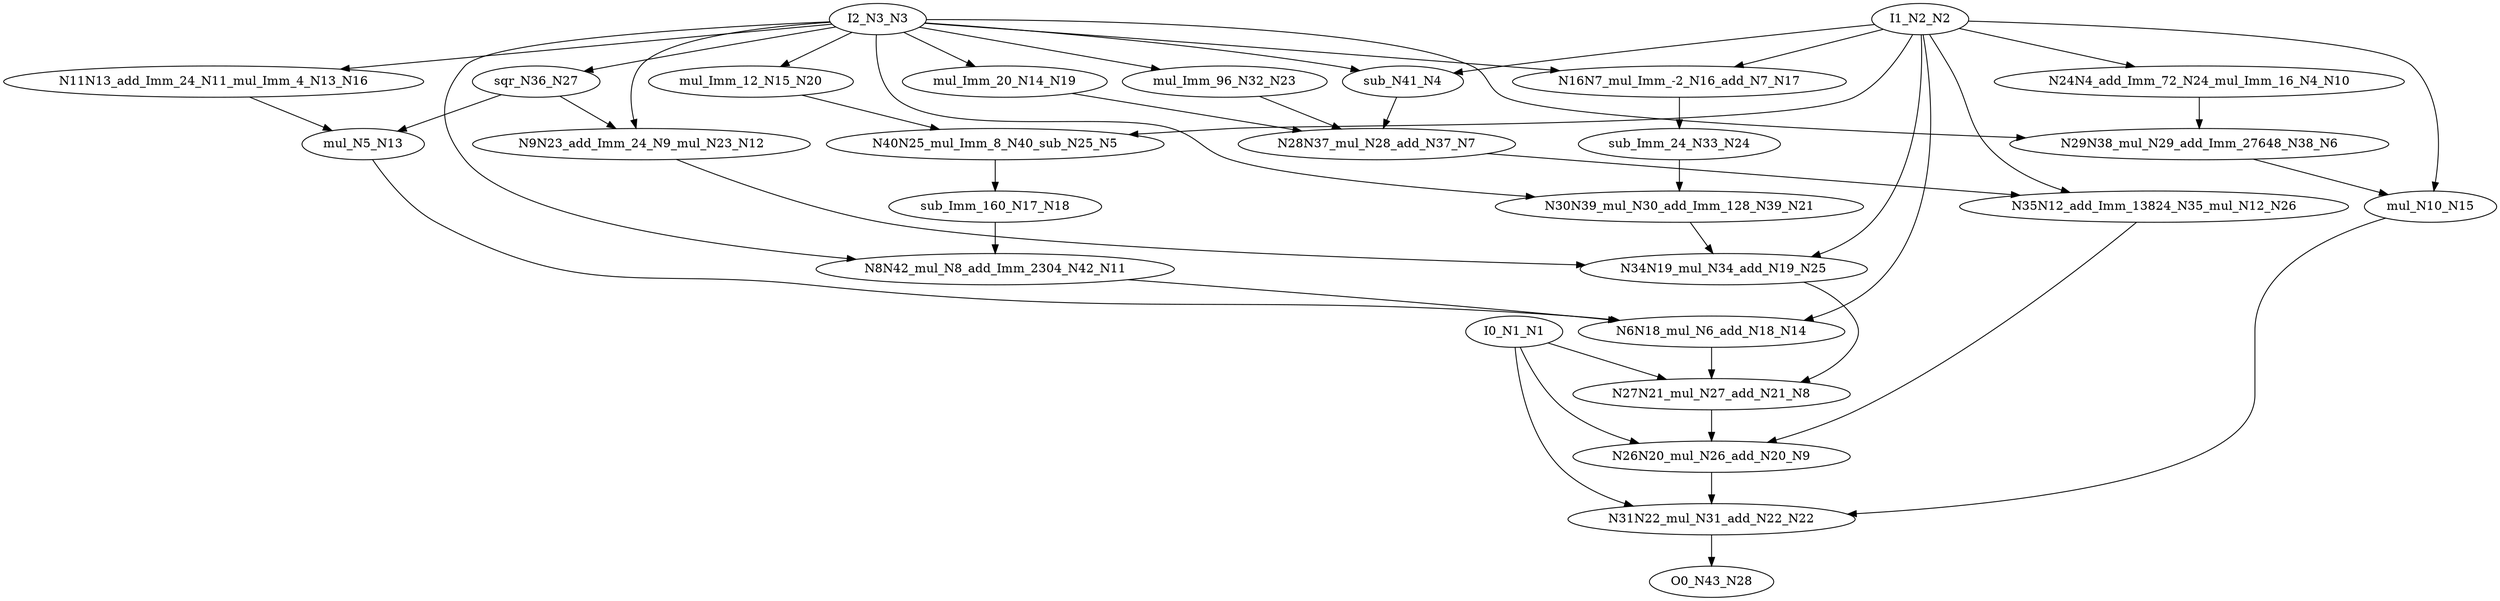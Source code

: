 digraph graphname {
N28 [color="black", label="O0_N43_N28"];
N23 [color="black", label="mul_Imm_96_N32_N23"];
N22 [color="black", label="N31N22_mul_N31_add_N22_N22"];
N21 [color="black", label="N30N39_mul_N30_add_Imm_128_N39_N21"];
N20 [color="black", label="mul_Imm_12_N15_N20"];
N27 [color="black", label="sqr_N36_N27"];
N26 [color="black", label="N35N12_add_Imm_13824_N35_mul_N12_N26"];
N25 [color="black", label="N34N19_mul_N34_add_N19_N25"];
N24 [color="black", label="sub_Imm_24_N33_N24"];
N8 [color="black", label="N27N21_mul_N27_add_N21_N8"];
N9 [color="black", label="N26N20_mul_N26_add_N20_N9"];
N1 [color="black", label="I0_N1_N1"];
N2 [color="black", label="I1_N2_N2"];
N3 [color="black", label="I2_N3_N3"];
N4 [color="black", label="sub_N41_N4"];
N5 [color="black", label="N40N25_mul_Imm_8_N40_sub_N25_N5"];
N6 [color="black", label="N29N38_mul_N29_add_Imm_27648_N38_N6"];
N7 [color="black", label="N28N37_mul_N28_add_N37_N7"];
N12 [color="black", label="N9N23_add_Imm_24_N9_mul_N23_N12"];
N13 [color="black", label="mul_N5_N13"];
N10 [color="black", label="N24N4_add_Imm_72_N24_mul_Imm_16_N4_N10"];
N11 [color="black", label="N8N42_mul_N8_add_Imm_2304_N42_N11"];
N16 [color="black", label="N11N13_add_Imm_24_N11_mul_Imm_4_N13_N16"];
N17 [color="black", label="N16N7_mul_Imm_-2_N16_add_N7_N17"];
N14 [color="black", label="N6N18_mul_N6_add_N18_N14"];
N15 [color="black", label="mul_N10_N15"];
N18 [color="black", label="sub_Imm_160_N17_N18"];
N19 [color="black", label="mul_Imm_20_N14_N19"];
N23 -> N7;
N22 -> N28;
N21 -> N25;
N20 -> N5;
N27 -> N13;
N27 -> N12;
N26 -> N9;
N25 -> N8;
N24 -> N21;
N8 -> N9;
N9 -> N22;
N1 -> N22;
N1 -> N9;
N1 -> N8;
N2 -> N10;
N2 -> N5;
N2 -> N14;
N2 -> N4;
N2 -> N25;
N2 -> N15;
N2 -> N17;
N2 -> N26;
N3 -> N6;
N3 -> N12;
N3 -> N4;
N3 -> N20;
N3 -> N21;
N3 -> N11;
N3 -> N17;
N3 -> N27;
N3 -> N16;
N3 -> N23;
N3 -> N19;
N4 -> N7;
N5 -> N18;
N6 -> N15;
N7 -> N26;
N12 -> N25;
N13 -> N14;
N10 -> N6;
N11 -> N14;
N16 -> N13;
N17 -> N24;
N14 -> N8;
N15 -> N22;
N18 -> N11;
N19 -> N7;
}
